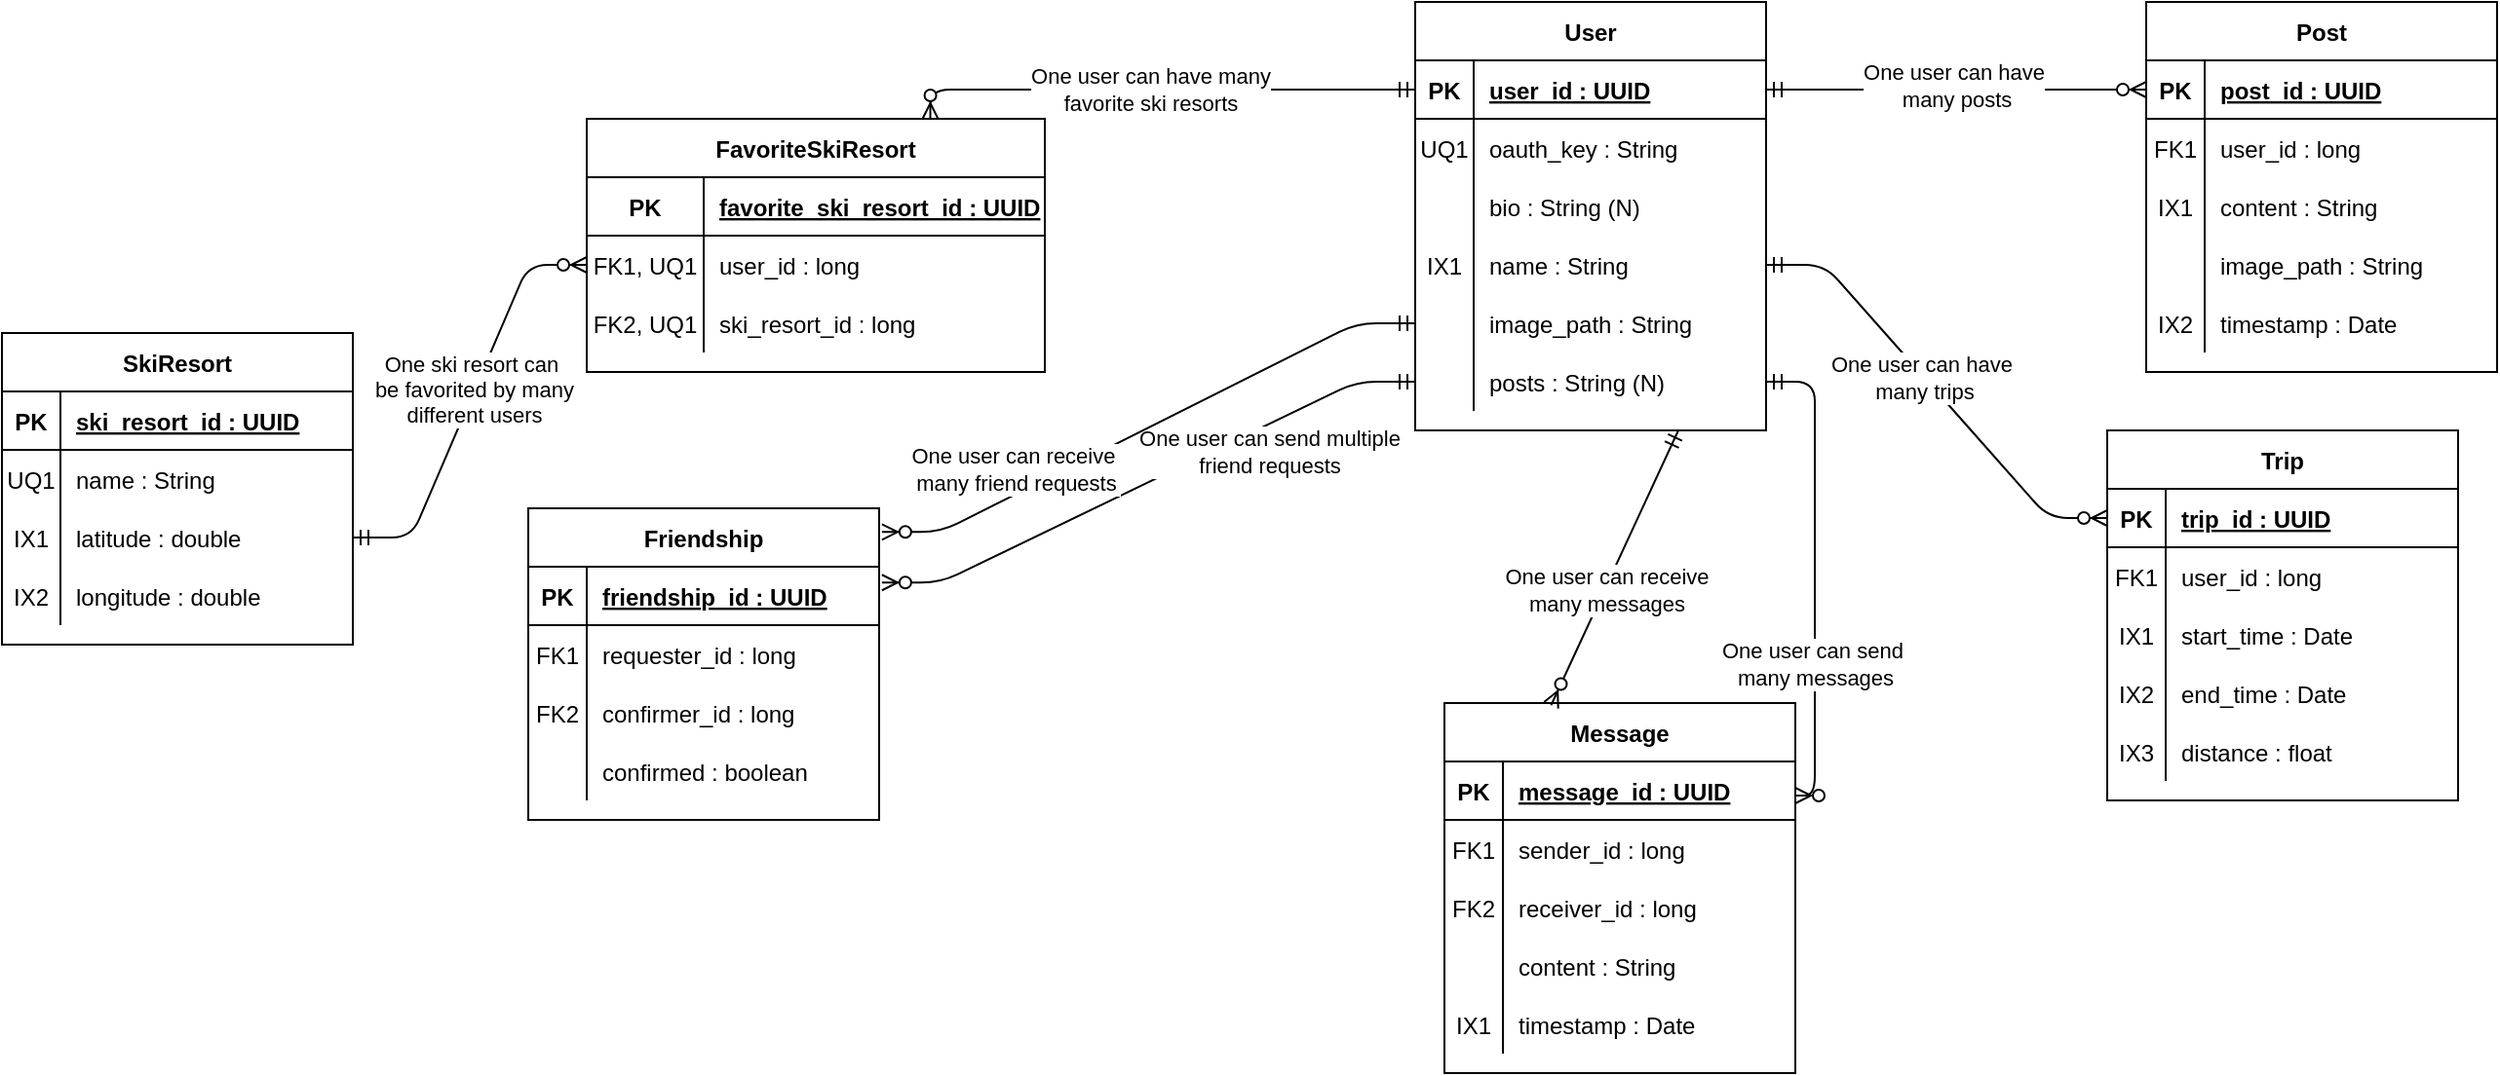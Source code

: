 <mxfile version="13.9.8" type="device"><diagram id="Pla2_hX-AQuBsee2a-CE" name="Page-1"><mxGraphModel dx="1888" dy="579" grid="1" gridSize="10" guides="1" tooltips="1" connect="1" arrows="1" fold="1" page="1" pageScale="1" pageWidth="850" pageHeight="1100" math="0" shadow="0"><root><mxCell id="0"/><mxCell id="1" parent="0"/><mxCell id="O7ZYXcbCw2IDSmmn9vWU-1" value="Post" style="shape=table;startSize=30;container=1;collapsible=1;childLayout=tableLayout;fixedRows=1;rowLines=0;fontStyle=1;align=center;resizeLast=1;" parent="1" vertex="1"><mxGeometry x="620" y="70" width="180" height="190" as="geometry"/></mxCell><mxCell id="O7ZYXcbCw2IDSmmn9vWU-2" value="" style="shape=partialRectangle;collapsible=0;dropTarget=0;pointerEvents=0;fillColor=none;top=0;left=0;bottom=1;right=0;points=[[0,0.5],[1,0.5]];portConstraint=eastwest;" parent="O7ZYXcbCw2IDSmmn9vWU-1" vertex="1"><mxGeometry y="30" width="180" height="30" as="geometry"/></mxCell><mxCell id="O7ZYXcbCw2IDSmmn9vWU-3" value="PK" style="shape=partialRectangle;connectable=0;fillColor=none;top=0;left=0;bottom=0;right=0;fontStyle=1;overflow=hidden;" parent="O7ZYXcbCw2IDSmmn9vWU-2" vertex="1"><mxGeometry width="30" height="30" as="geometry"/></mxCell><mxCell id="O7ZYXcbCw2IDSmmn9vWU-4" value="post_id : UUID" style="shape=partialRectangle;connectable=0;fillColor=none;top=0;left=0;bottom=0;right=0;align=left;spacingLeft=6;fontStyle=5;overflow=hidden;" parent="O7ZYXcbCw2IDSmmn9vWU-2" vertex="1"><mxGeometry x="30" width="150" height="30" as="geometry"/></mxCell><mxCell id="O7ZYXcbCw2IDSmmn9vWU-5" value="" style="shape=partialRectangle;collapsible=0;dropTarget=0;pointerEvents=0;fillColor=none;top=0;left=0;bottom=0;right=0;points=[[0,0.5],[1,0.5]];portConstraint=eastwest;" parent="O7ZYXcbCw2IDSmmn9vWU-1" vertex="1"><mxGeometry y="60" width="180" height="30" as="geometry"/></mxCell><mxCell id="O7ZYXcbCw2IDSmmn9vWU-6" value="FK1" style="shape=partialRectangle;connectable=0;fillColor=none;top=0;left=0;bottom=0;right=0;editable=1;overflow=hidden;" parent="O7ZYXcbCw2IDSmmn9vWU-5" vertex="1"><mxGeometry width="30" height="30" as="geometry"/></mxCell><mxCell id="O7ZYXcbCw2IDSmmn9vWU-7" value="user_id : long" style="shape=partialRectangle;connectable=0;fillColor=none;top=0;left=0;bottom=0;right=0;align=left;spacingLeft=6;overflow=hidden;" parent="O7ZYXcbCw2IDSmmn9vWU-5" vertex="1"><mxGeometry x="30" width="150" height="30" as="geometry"/></mxCell><mxCell id="QWzIRzsHnDfoNcyICcfh-4" value="" style="shape=partialRectangle;collapsible=0;dropTarget=0;pointerEvents=0;fillColor=none;top=0;left=0;bottom=0;right=0;points=[[0,0.5],[1,0.5]];portConstraint=eastwest;" parent="O7ZYXcbCw2IDSmmn9vWU-1" vertex="1"><mxGeometry y="90" width="180" height="30" as="geometry"/></mxCell><mxCell id="QWzIRzsHnDfoNcyICcfh-5" value="IX1" style="shape=partialRectangle;connectable=0;fillColor=none;top=0;left=0;bottom=0;right=0;editable=1;overflow=hidden;" parent="QWzIRzsHnDfoNcyICcfh-4" vertex="1"><mxGeometry width="30" height="30" as="geometry"/></mxCell><mxCell id="QWzIRzsHnDfoNcyICcfh-6" value="content : String" style="shape=partialRectangle;connectable=0;fillColor=none;top=0;left=0;bottom=0;right=0;align=left;spacingLeft=6;overflow=hidden;" parent="QWzIRzsHnDfoNcyICcfh-4" vertex="1"><mxGeometry x="30" width="150" height="30" as="geometry"/></mxCell><mxCell id="O7ZYXcbCw2IDSmmn9vWU-8" value="" style="shape=partialRectangle;collapsible=0;dropTarget=0;pointerEvents=0;fillColor=none;top=0;left=0;bottom=0;right=0;points=[[0,0.5],[1,0.5]];portConstraint=eastwest;" parent="O7ZYXcbCw2IDSmmn9vWU-1" vertex="1"><mxGeometry y="120" width="180" height="30" as="geometry"/></mxCell><mxCell id="O7ZYXcbCw2IDSmmn9vWU-9" value="" style="shape=partialRectangle;connectable=0;fillColor=none;top=0;left=0;bottom=0;right=0;editable=1;overflow=hidden;" parent="O7ZYXcbCw2IDSmmn9vWU-8" vertex="1"><mxGeometry width="30" height="30" as="geometry"/></mxCell><mxCell id="O7ZYXcbCw2IDSmmn9vWU-10" value="image_path : String" style="shape=partialRectangle;connectable=0;fillColor=none;top=0;left=0;bottom=0;right=0;align=left;spacingLeft=6;overflow=hidden;" parent="O7ZYXcbCw2IDSmmn9vWU-8" vertex="1"><mxGeometry x="30" width="150" height="30" as="geometry"/></mxCell><mxCell id="O7ZYXcbCw2IDSmmn9vWU-72" value="" style="shape=partialRectangle;collapsible=0;dropTarget=0;pointerEvents=0;fillColor=none;top=0;left=0;bottom=0;right=0;points=[[0,0.5],[1,0.5]];portConstraint=eastwest;" parent="O7ZYXcbCw2IDSmmn9vWU-1" vertex="1"><mxGeometry y="150" width="180" height="30" as="geometry"/></mxCell><mxCell id="O7ZYXcbCw2IDSmmn9vWU-73" value="IX2" style="shape=partialRectangle;connectable=0;fillColor=none;top=0;left=0;bottom=0;right=0;editable=1;overflow=hidden;" parent="O7ZYXcbCw2IDSmmn9vWU-72" vertex="1"><mxGeometry width="30" height="30" as="geometry"/></mxCell><mxCell id="O7ZYXcbCw2IDSmmn9vWU-74" value="timestamp : Date" style="shape=partialRectangle;connectable=0;fillColor=none;top=0;left=0;bottom=0;right=0;align=left;spacingLeft=6;overflow=hidden;" parent="O7ZYXcbCw2IDSmmn9vWU-72" vertex="1"><mxGeometry x="30" width="150" height="30" as="geometry"/></mxCell><mxCell id="O7ZYXcbCw2IDSmmn9vWU-60" value="" style="edgeStyle=orthogonalEdgeStyle;fontSize=12;html=1;endArrow=ERzeroToMany;startArrow=ERmandOne;exitX=1;exitY=0.5;exitDx=0;exitDy=0;entryX=1;entryY=0.25;entryDx=0;entryDy=0;" parent="1" source="O7ZYXcbCw2IDSmmn9vWU-28" target="O7ZYXcbCw2IDSmmn9vWU-31" edge="1"><mxGeometry width="100" height="100" relative="1" as="geometry"><mxPoint x="160" y="340" as="sourcePoint"/><mxPoint x="260" y="240" as="targetPoint"/></mxGeometry></mxCell><mxCell id="Xe80y7IbXO08vDFg77qG-9" value="One user can send&amp;nbsp;&lt;br&gt;many messages" style="edgeLabel;html=1;align=center;verticalAlign=middle;resizable=0;points=[];" parent="O7ZYXcbCw2IDSmmn9vWU-60" vertex="1" connectable="0"><mxGeometry x="0.369" relative="1" as="geometry"><mxPoint as="offset"/></mxGeometry></mxCell><mxCell id="O7ZYXcbCw2IDSmmn9vWU-65" value="" style="edgeStyle=entityRelationEdgeStyle;fontSize=12;html=1;endArrow=ERzeroToMany;startArrow=ERmandOne;exitX=1;exitY=0.5;exitDx=0;exitDy=0;entryX=0;entryY=0.5;entryDx=0;entryDy=0;endFill=1;" parent="1" source="O7ZYXcbCw2IDSmmn9vWU-15" target="O7ZYXcbCw2IDSmmn9vWU-2" edge="1"><mxGeometry width="100" height="100" relative="1" as="geometry"><mxPoint x="340" y="190" as="sourcePoint"/><mxPoint x="440" y="90" as="targetPoint"/></mxGeometry></mxCell><mxCell id="Xe80y7IbXO08vDFg77qG-2" value="One user can have&lt;br&gt;&amp;nbsp;many posts" style="edgeLabel;html=1;align=center;verticalAlign=middle;resizable=0;points=[];" parent="O7ZYXcbCw2IDSmmn9vWU-65" vertex="1" connectable="0"><mxGeometry x="-0.017" y="2" relative="1" as="geometry"><mxPoint as="offset"/></mxGeometry></mxCell><mxCell id="O7ZYXcbCw2IDSmmn9vWU-71" value="" style="edgeStyle=entityRelationEdgeStyle;fontSize=12;html=1;endArrow=ERzeroToMany;startArrow=ERmandOne;entryX=0;entryY=0.5;entryDx=0;entryDy=0;exitX=1;exitY=0.5;exitDx=0;exitDy=0;endFill=1;" parent="1" source="O7ZYXcbCw2IDSmmn9vWU-21" target="QWzIRzsHnDfoNcyICcfh-8" edge="1"><mxGeometry width="100" height="100" relative="1" as="geometry"><mxPoint x="320" y="230" as="sourcePoint"/><mxPoint x="500" y="425" as="targetPoint"/></mxGeometry></mxCell><mxCell id="Xe80y7IbXO08vDFg77qG-3" value="One user can have&amp;nbsp;&lt;br&gt;many trips" style="edgeLabel;html=1;align=center;verticalAlign=middle;resizable=0;points=[];" parent="O7ZYXcbCw2IDSmmn9vWU-71" vertex="1" connectable="0"><mxGeometry x="-0.082" relative="1" as="geometry"><mxPoint as="offset"/></mxGeometry></mxCell><mxCell id="QWzIRzsHnDfoNcyICcfh-60" value="" style="edgeStyle=entityRelationEdgeStyle;fontSize=12;html=1;endArrow=ERzeroToMany;startArrow=ERmandOne;entryX=0;entryY=0.5;entryDx=0;entryDy=0;exitX=1;exitY=0.5;exitDx=0;exitDy=0;endFill=1;" parent="1" source="QWzIRzsHnDfoNcyICcfh-54" target="QWzIRzsHnDfoNcyICcfh-65" edge="1"><mxGeometry width="100" height="100" relative="1" as="geometry"><mxPoint x="132.5" y="270" as="sourcePoint"/><mxPoint x="232.5" y="170" as="targetPoint"/></mxGeometry></mxCell><mxCell id="Xe80y7IbXO08vDFg77qG-8" value="One ski resort can&amp;nbsp;&lt;br&gt;be favorited by many&lt;br&gt;different users" style="edgeLabel;html=1;align=center;verticalAlign=middle;resizable=0;points=[];" parent="QWzIRzsHnDfoNcyICcfh-60" vertex="1" connectable="0"><mxGeometry x="0.061" y="1" relative="1" as="geometry"><mxPoint as="offset"/></mxGeometry></mxCell><mxCell id="QWzIRzsHnDfoNcyICcfh-61" value="FavoriteSkiResort" style="shape=table;startSize=30;container=1;collapsible=1;childLayout=tableLayout;fixedRows=1;rowLines=0;fontStyle=1;align=center;resizeLast=1;" parent="1" vertex="1"><mxGeometry x="-180" y="130" width="235" height="130" as="geometry"/></mxCell><mxCell id="QWzIRzsHnDfoNcyICcfh-62" value="" style="shape=partialRectangle;collapsible=0;dropTarget=0;pointerEvents=0;fillColor=none;top=0;left=0;bottom=1;right=0;points=[[0,0.5],[1,0.5]];portConstraint=eastwest;" parent="QWzIRzsHnDfoNcyICcfh-61" vertex="1"><mxGeometry y="30" width="235" height="30" as="geometry"/></mxCell><mxCell id="QWzIRzsHnDfoNcyICcfh-63" value="PK" style="shape=partialRectangle;connectable=0;fillColor=none;top=0;left=0;bottom=0;right=0;fontStyle=1;overflow=hidden;" parent="QWzIRzsHnDfoNcyICcfh-62" vertex="1"><mxGeometry width="60" height="30" as="geometry"/></mxCell><mxCell id="QWzIRzsHnDfoNcyICcfh-64" value="favorite_ski_resort_id : UUID" style="shape=partialRectangle;connectable=0;fillColor=none;top=0;left=0;bottom=0;right=0;align=left;spacingLeft=6;fontStyle=5;overflow=hidden;" parent="QWzIRzsHnDfoNcyICcfh-62" vertex="1"><mxGeometry x="60" width="175" height="30" as="geometry"/></mxCell><mxCell id="QWzIRzsHnDfoNcyICcfh-65" value="" style="shape=partialRectangle;collapsible=0;dropTarget=0;pointerEvents=0;fillColor=none;top=0;left=0;bottom=0;right=0;points=[[0,0.5],[1,0.5]];portConstraint=eastwest;" parent="QWzIRzsHnDfoNcyICcfh-61" vertex="1"><mxGeometry y="60" width="235" height="30" as="geometry"/></mxCell><mxCell id="QWzIRzsHnDfoNcyICcfh-66" value="FK1, UQ1" style="shape=partialRectangle;connectable=0;fillColor=none;top=0;left=0;bottom=0;right=0;editable=1;overflow=hidden;" parent="QWzIRzsHnDfoNcyICcfh-65" vertex="1"><mxGeometry width="60" height="30" as="geometry"/></mxCell><mxCell id="QWzIRzsHnDfoNcyICcfh-67" value="user_id : long" style="shape=partialRectangle;connectable=0;fillColor=none;top=0;left=0;bottom=0;right=0;align=left;spacingLeft=6;overflow=hidden;" parent="QWzIRzsHnDfoNcyICcfh-65" vertex="1"><mxGeometry x="60" width="175" height="30" as="geometry"/></mxCell><mxCell id="QWzIRzsHnDfoNcyICcfh-68" value="" style="shape=partialRectangle;collapsible=0;dropTarget=0;pointerEvents=0;fillColor=none;top=0;left=0;bottom=0;right=0;points=[[0,0.5],[1,0.5]];portConstraint=eastwest;" parent="QWzIRzsHnDfoNcyICcfh-61" vertex="1"><mxGeometry y="90" width="235" height="30" as="geometry"/></mxCell><mxCell id="QWzIRzsHnDfoNcyICcfh-69" value="FK2, UQ1" style="shape=partialRectangle;connectable=0;fillColor=none;top=0;left=0;bottom=0;right=0;editable=1;overflow=hidden;" parent="QWzIRzsHnDfoNcyICcfh-68" vertex="1"><mxGeometry width="60" height="30" as="geometry"/></mxCell><mxCell id="QWzIRzsHnDfoNcyICcfh-70" value="ski_resort_id : long" style="shape=partialRectangle;connectable=0;fillColor=none;top=0;left=0;bottom=0;right=0;align=left;spacingLeft=6;overflow=hidden;" parent="QWzIRzsHnDfoNcyICcfh-68" vertex="1"><mxGeometry x="60" width="175" height="30" as="geometry"/></mxCell><mxCell id="QWzIRzsHnDfoNcyICcfh-47" value="SkiResort" style="shape=table;startSize=30;container=1;collapsible=1;childLayout=tableLayout;fixedRows=1;rowLines=0;fontStyle=1;align=center;resizeLast=1;" parent="1" vertex="1"><mxGeometry x="-480" y="240" width="180" height="160" as="geometry"/></mxCell><mxCell id="QWzIRzsHnDfoNcyICcfh-48" value="" style="shape=partialRectangle;collapsible=0;dropTarget=0;pointerEvents=0;fillColor=none;top=0;left=0;bottom=1;right=0;points=[[0,0.5],[1,0.5]];portConstraint=eastwest;" parent="QWzIRzsHnDfoNcyICcfh-47" vertex="1"><mxGeometry y="30" width="180" height="30" as="geometry"/></mxCell><mxCell id="QWzIRzsHnDfoNcyICcfh-49" value="PK" style="shape=partialRectangle;connectable=0;fillColor=none;top=0;left=0;bottom=0;right=0;fontStyle=1;overflow=hidden;" parent="QWzIRzsHnDfoNcyICcfh-48" vertex="1"><mxGeometry width="30" height="30" as="geometry"/></mxCell><mxCell id="QWzIRzsHnDfoNcyICcfh-50" value="ski_resort_id : UUID" style="shape=partialRectangle;connectable=0;fillColor=none;top=0;left=0;bottom=0;right=0;align=left;spacingLeft=6;fontStyle=5;overflow=hidden;" parent="QWzIRzsHnDfoNcyICcfh-48" vertex="1"><mxGeometry x="30" width="150" height="30" as="geometry"/></mxCell><mxCell id="QWzIRzsHnDfoNcyICcfh-51" value="" style="shape=partialRectangle;collapsible=0;dropTarget=0;pointerEvents=0;fillColor=none;top=0;left=0;bottom=0;right=0;points=[[0,0.5],[1,0.5]];portConstraint=eastwest;" parent="QWzIRzsHnDfoNcyICcfh-47" vertex="1"><mxGeometry y="60" width="180" height="30" as="geometry"/></mxCell><mxCell id="QWzIRzsHnDfoNcyICcfh-52" value="UQ1" style="shape=partialRectangle;connectable=0;fillColor=none;top=0;left=0;bottom=0;right=0;editable=1;overflow=hidden;" parent="QWzIRzsHnDfoNcyICcfh-51" vertex="1"><mxGeometry width="30" height="30" as="geometry"/></mxCell><mxCell id="QWzIRzsHnDfoNcyICcfh-53" value="name : String" style="shape=partialRectangle;connectable=0;fillColor=none;top=0;left=0;bottom=0;right=0;align=left;spacingLeft=6;overflow=hidden;" parent="QWzIRzsHnDfoNcyICcfh-51" vertex="1"><mxGeometry x="30" width="150" height="30" as="geometry"/></mxCell><mxCell id="QWzIRzsHnDfoNcyICcfh-54" value="" style="shape=partialRectangle;collapsible=0;dropTarget=0;pointerEvents=0;fillColor=none;top=0;left=0;bottom=0;right=0;points=[[0,0.5],[1,0.5]];portConstraint=eastwest;" parent="QWzIRzsHnDfoNcyICcfh-47" vertex="1"><mxGeometry y="90" width="180" height="30" as="geometry"/></mxCell><mxCell id="QWzIRzsHnDfoNcyICcfh-55" value="IX1" style="shape=partialRectangle;connectable=0;fillColor=none;top=0;left=0;bottom=0;right=0;editable=1;overflow=hidden;" parent="QWzIRzsHnDfoNcyICcfh-54" vertex="1"><mxGeometry width="30" height="30" as="geometry"/></mxCell><mxCell id="QWzIRzsHnDfoNcyICcfh-56" value="latitude : double" style="shape=partialRectangle;connectable=0;fillColor=none;top=0;left=0;bottom=0;right=0;align=left;spacingLeft=6;overflow=hidden;" parent="QWzIRzsHnDfoNcyICcfh-54" vertex="1"><mxGeometry x="30" width="150" height="30" as="geometry"/></mxCell><mxCell id="QWzIRzsHnDfoNcyICcfh-57" value="" style="shape=partialRectangle;collapsible=0;dropTarget=0;pointerEvents=0;fillColor=none;top=0;left=0;bottom=0;right=0;points=[[0,0.5],[1,0.5]];portConstraint=eastwest;" parent="QWzIRzsHnDfoNcyICcfh-47" vertex="1"><mxGeometry y="120" width="180" height="30" as="geometry"/></mxCell><mxCell id="QWzIRzsHnDfoNcyICcfh-58" value="IX2" style="shape=partialRectangle;connectable=0;fillColor=none;top=0;left=0;bottom=0;right=0;editable=1;overflow=hidden;" parent="QWzIRzsHnDfoNcyICcfh-57" vertex="1"><mxGeometry width="30" height="30" as="geometry"/></mxCell><mxCell id="QWzIRzsHnDfoNcyICcfh-59" value="longitude : double" style="shape=partialRectangle;connectable=0;fillColor=none;top=0;left=0;bottom=0;right=0;align=left;spacingLeft=6;overflow=hidden;" parent="QWzIRzsHnDfoNcyICcfh-57" vertex="1"><mxGeometry x="30" width="150" height="30" as="geometry"/></mxCell><mxCell id="QWzIRzsHnDfoNcyICcfh-71" value="" style="fontSize=12;html=1;endArrow=ERzeroToMany;startArrow=ERmandOne;exitX=0;exitY=0.5;exitDx=0;exitDy=0;entryX=0.75;entryY=0;entryDx=0;entryDy=0;endFill=1;edgeStyle=orthogonalEdgeStyle;" parent="1" source="O7ZYXcbCw2IDSmmn9vWU-15" target="QWzIRzsHnDfoNcyICcfh-61" edge="1"><mxGeometry width="100" height="100" relative="1" as="geometry"><mxPoint x="160" y="105" as="sourcePoint"/><mxPoint x="160" y="200" as="targetPoint"/></mxGeometry></mxCell><mxCell id="Xe80y7IbXO08vDFg77qG-1" value="One user can have many &lt;br&gt;favorite ski resorts" style="edgeLabel;html=1;align=center;verticalAlign=middle;resizable=0;points=[];" parent="QWzIRzsHnDfoNcyICcfh-71" vertex="1" connectable="0"><mxGeometry x="0.037" relative="1" as="geometry"><mxPoint as="offset"/></mxGeometry></mxCell><mxCell id="QWzIRzsHnDfoNcyICcfh-7" value="Trip" style="shape=table;startSize=30;container=1;collapsible=1;childLayout=tableLayout;fixedRows=1;rowLines=0;fontStyle=1;align=center;resizeLast=1;" parent="1" vertex="1"><mxGeometry x="600" y="290" width="180" height="190" as="geometry"/></mxCell><mxCell id="QWzIRzsHnDfoNcyICcfh-8" value="" style="shape=partialRectangle;collapsible=0;dropTarget=0;pointerEvents=0;fillColor=none;top=0;left=0;bottom=1;right=0;points=[[0,0.5],[1,0.5]];portConstraint=eastwest;" parent="QWzIRzsHnDfoNcyICcfh-7" vertex="1"><mxGeometry y="30" width="180" height="30" as="geometry"/></mxCell><mxCell id="QWzIRzsHnDfoNcyICcfh-9" value="PK" style="shape=partialRectangle;connectable=0;fillColor=none;top=0;left=0;bottom=0;right=0;fontStyle=1;overflow=hidden;" parent="QWzIRzsHnDfoNcyICcfh-8" vertex="1"><mxGeometry width="30" height="30" as="geometry"/></mxCell><mxCell id="QWzIRzsHnDfoNcyICcfh-10" value="trip_id : UUID" style="shape=partialRectangle;connectable=0;fillColor=none;top=0;left=0;bottom=0;right=0;align=left;spacingLeft=6;fontStyle=5;overflow=hidden;" parent="QWzIRzsHnDfoNcyICcfh-8" vertex="1"><mxGeometry x="30" width="150" height="30" as="geometry"/></mxCell><mxCell id="QWzIRzsHnDfoNcyICcfh-11" value="" style="shape=partialRectangle;collapsible=0;dropTarget=0;pointerEvents=0;fillColor=none;top=0;left=0;bottom=0;right=0;points=[[0,0.5],[1,0.5]];portConstraint=eastwest;" parent="QWzIRzsHnDfoNcyICcfh-7" vertex="1"><mxGeometry y="60" width="180" height="30" as="geometry"/></mxCell><mxCell id="QWzIRzsHnDfoNcyICcfh-12" value="FK1" style="shape=partialRectangle;connectable=0;fillColor=none;top=0;left=0;bottom=0;right=0;editable=1;overflow=hidden;" parent="QWzIRzsHnDfoNcyICcfh-11" vertex="1"><mxGeometry width="30" height="30" as="geometry"/></mxCell><mxCell id="QWzIRzsHnDfoNcyICcfh-13" value="user_id : long" style="shape=partialRectangle;connectable=0;fillColor=none;top=0;left=0;bottom=0;right=0;align=left;spacingLeft=6;overflow=hidden;" parent="QWzIRzsHnDfoNcyICcfh-11" vertex="1"><mxGeometry x="30" width="150" height="30" as="geometry"/></mxCell><mxCell id="QWzIRzsHnDfoNcyICcfh-14" value="" style="shape=partialRectangle;collapsible=0;dropTarget=0;pointerEvents=0;fillColor=none;top=0;left=0;bottom=0;right=0;points=[[0,0.5],[1,0.5]];portConstraint=eastwest;" parent="QWzIRzsHnDfoNcyICcfh-7" vertex="1"><mxGeometry y="90" width="180" height="30" as="geometry"/></mxCell><mxCell id="QWzIRzsHnDfoNcyICcfh-15" value="IX1" style="shape=partialRectangle;connectable=0;fillColor=none;top=0;left=0;bottom=0;right=0;editable=1;overflow=hidden;" parent="QWzIRzsHnDfoNcyICcfh-14" vertex="1"><mxGeometry width="30" height="30" as="geometry"/></mxCell><mxCell id="QWzIRzsHnDfoNcyICcfh-16" value="start_time : Date" style="shape=partialRectangle;connectable=0;fillColor=none;top=0;left=0;bottom=0;right=0;align=left;spacingLeft=6;overflow=hidden;" parent="QWzIRzsHnDfoNcyICcfh-14" vertex="1"><mxGeometry x="30" width="150" height="30" as="geometry"/></mxCell><mxCell id="QWzIRzsHnDfoNcyICcfh-17" value="" style="shape=partialRectangle;collapsible=0;dropTarget=0;pointerEvents=0;fillColor=none;top=0;left=0;bottom=0;right=0;points=[[0,0.5],[1,0.5]];portConstraint=eastwest;" parent="QWzIRzsHnDfoNcyICcfh-7" vertex="1"><mxGeometry y="120" width="180" height="30" as="geometry"/></mxCell><mxCell id="QWzIRzsHnDfoNcyICcfh-18" value="IX2" style="shape=partialRectangle;connectable=0;fillColor=none;top=0;left=0;bottom=0;right=0;editable=1;overflow=hidden;" parent="QWzIRzsHnDfoNcyICcfh-17" vertex="1"><mxGeometry width="30" height="30" as="geometry"/></mxCell><mxCell id="QWzIRzsHnDfoNcyICcfh-19" value="end_time : Date" style="shape=partialRectangle;connectable=0;fillColor=none;top=0;left=0;bottom=0;right=0;align=left;spacingLeft=6;overflow=hidden;" parent="QWzIRzsHnDfoNcyICcfh-17" vertex="1"><mxGeometry x="30" width="150" height="30" as="geometry"/></mxCell><mxCell id="QWzIRzsHnDfoNcyICcfh-20" value="" style="shape=partialRectangle;collapsible=0;dropTarget=0;pointerEvents=0;fillColor=none;top=0;left=0;bottom=0;right=0;points=[[0,0.5],[1,0.5]];portConstraint=eastwest;" parent="QWzIRzsHnDfoNcyICcfh-7" vertex="1"><mxGeometry y="150" width="180" height="30" as="geometry"/></mxCell><mxCell id="QWzIRzsHnDfoNcyICcfh-21" value="IX3" style="shape=partialRectangle;connectable=0;fillColor=none;top=0;left=0;bottom=0;right=0;editable=1;overflow=hidden;" parent="QWzIRzsHnDfoNcyICcfh-20" vertex="1"><mxGeometry width="30" height="30" as="geometry"/></mxCell><mxCell id="QWzIRzsHnDfoNcyICcfh-22" value="distance : float" style="shape=partialRectangle;connectable=0;fillColor=none;top=0;left=0;bottom=0;right=0;align=left;spacingLeft=6;overflow=hidden;" parent="QWzIRzsHnDfoNcyICcfh-20" vertex="1"><mxGeometry x="30" width="150" height="30" as="geometry"/></mxCell><mxCell id="O7ZYXcbCw2IDSmmn9vWU-31" value="Message" style="shape=table;startSize=30;container=1;collapsible=1;childLayout=tableLayout;fixedRows=1;rowLines=0;fontStyle=1;align=center;resizeLast=1;" parent="1" vertex="1"><mxGeometry x="260" y="430" width="180" height="190" as="geometry"/></mxCell><mxCell id="O7ZYXcbCw2IDSmmn9vWU-32" value="" style="shape=partialRectangle;collapsible=0;dropTarget=0;pointerEvents=0;fillColor=none;top=0;left=0;bottom=1;right=0;points=[[0,0.5],[1,0.5]];portConstraint=eastwest;" parent="O7ZYXcbCw2IDSmmn9vWU-31" vertex="1"><mxGeometry y="30" width="180" height="30" as="geometry"/></mxCell><mxCell id="O7ZYXcbCw2IDSmmn9vWU-33" value="PK" style="shape=partialRectangle;connectable=0;fillColor=none;top=0;left=0;bottom=0;right=0;fontStyle=1;overflow=hidden;" parent="O7ZYXcbCw2IDSmmn9vWU-32" vertex="1"><mxGeometry width="30" height="30" as="geometry"/></mxCell><mxCell id="O7ZYXcbCw2IDSmmn9vWU-34" value="message_id : UUID" style="shape=partialRectangle;connectable=0;fillColor=none;top=0;left=0;bottom=0;right=0;align=left;spacingLeft=6;fontStyle=5;overflow=hidden;" parent="O7ZYXcbCw2IDSmmn9vWU-32" vertex="1"><mxGeometry x="30" width="150" height="30" as="geometry"/></mxCell><mxCell id="O7ZYXcbCw2IDSmmn9vWU-35" value="" style="shape=partialRectangle;collapsible=0;dropTarget=0;pointerEvents=0;fillColor=none;top=0;left=0;bottom=0;right=0;points=[[0,0.5],[1,0.5]];portConstraint=eastwest;" parent="O7ZYXcbCw2IDSmmn9vWU-31" vertex="1"><mxGeometry y="60" width="180" height="30" as="geometry"/></mxCell><mxCell id="O7ZYXcbCw2IDSmmn9vWU-36" value="FK1" style="shape=partialRectangle;connectable=0;fillColor=none;top=0;left=0;bottom=0;right=0;editable=1;overflow=hidden;" parent="O7ZYXcbCw2IDSmmn9vWU-35" vertex="1"><mxGeometry width="30" height="30" as="geometry"/></mxCell><mxCell id="O7ZYXcbCw2IDSmmn9vWU-37" value="sender_id : long" style="shape=partialRectangle;connectable=0;fillColor=none;top=0;left=0;bottom=0;right=0;align=left;spacingLeft=6;overflow=hidden;" parent="O7ZYXcbCw2IDSmmn9vWU-35" vertex="1"><mxGeometry x="30" width="150" height="30" as="geometry"/></mxCell><mxCell id="QWzIRzsHnDfoNcyICcfh-90" value="" style="shape=partialRectangle;collapsible=0;dropTarget=0;pointerEvents=0;fillColor=none;top=0;left=0;bottom=0;right=0;points=[[0,0.5],[1,0.5]];portConstraint=eastwest;" parent="O7ZYXcbCw2IDSmmn9vWU-31" vertex="1"><mxGeometry y="90" width="180" height="30" as="geometry"/></mxCell><mxCell id="QWzIRzsHnDfoNcyICcfh-91" value="FK2" style="shape=partialRectangle;connectable=0;fillColor=none;top=0;left=0;bottom=0;right=0;editable=1;overflow=hidden;" parent="QWzIRzsHnDfoNcyICcfh-90" vertex="1"><mxGeometry width="30" height="30" as="geometry"/></mxCell><mxCell id="QWzIRzsHnDfoNcyICcfh-92" value="receiver_id : long" style="shape=partialRectangle;connectable=0;fillColor=none;top=0;left=0;bottom=0;right=0;align=left;spacingLeft=6;overflow=hidden;" parent="QWzIRzsHnDfoNcyICcfh-90" vertex="1"><mxGeometry x="30" width="150" height="30" as="geometry"/></mxCell><mxCell id="O7ZYXcbCw2IDSmmn9vWU-38" value="" style="shape=partialRectangle;collapsible=0;dropTarget=0;pointerEvents=0;fillColor=none;top=0;left=0;bottom=0;right=0;points=[[0,0.5],[1,0.5]];portConstraint=eastwest;" parent="O7ZYXcbCw2IDSmmn9vWU-31" vertex="1"><mxGeometry y="120" width="180" height="30" as="geometry"/></mxCell><mxCell id="O7ZYXcbCw2IDSmmn9vWU-39" value="" style="shape=partialRectangle;connectable=0;fillColor=none;top=0;left=0;bottom=0;right=0;editable=1;overflow=hidden;" parent="O7ZYXcbCw2IDSmmn9vWU-38" vertex="1"><mxGeometry width="30" height="30" as="geometry"/></mxCell><mxCell id="O7ZYXcbCw2IDSmmn9vWU-40" value="content : String" style="shape=partialRectangle;connectable=0;fillColor=none;top=0;left=0;bottom=0;right=0;align=left;spacingLeft=6;overflow=hidden;" parent="O7ZYXcbCw2IDSmmn9vWU-38" vertex="1"><mxGeometry x="30" width="150" height="30" as="geometry"/></mxCell><mxCell id="O7ZYXcbCw2IDSmmn9vWU-41" value="" style="shape=partialRectangle;collapsible=0;dropTarget=0;pointerEvents=0;fillColor=none;top=0;left=0;bottom=0;right=0;points=[[0,0.5],[1,0.5]];portConstraint=eastwest;" parent="O7ZYXcbCw2IDSmmn9vWU-31" vertex="1"><mxGeometry y="150" width="180" height="30" as="geometry"/></mxCell><mxCell id="O7ZYXcbCw2IDSmmn9vWU-42" value="IX1" style="shape=partialRectangle;connectable=0;fillColor=none;top=0;left=0;bottom=0;right=0;editable=1;overflow=hidden;" parent="O7ZYXcbCw2IDSmmn9vWU-41" vertex="1"><mxGeometry width="30" height="30" as="geometry"/></mxCell><mxCell id="O7ZYXcbCw2IDSmmn9vWU-43" value="timestamp : Date" style="shape=partialRectangle;connectable=0;fillColor=none;top=0;left=0;bottom=0;right=0;align=left;spacingLeft=6;overflow=hidden;" parent="O7ZYXcbCw2IDSmmn9vWU-41" vertex="1"><mxGeometry x="30" width="150" height="30" as="geometry"/></mxCell><mxCell id="QWzIRzsHnDfoNcyICcfh-72" value="Friendship" style="shape=table;startSize=30;container=1;collapsible=1;childLayout=tableLayout;fixedRows=1;rowLines=0;fontStyle=1;align=center;resizeLast=1;" parent="1" vertex="1"><mxGeometry x="-210" y="330" width="180" height="160" as="geometry"/></mxCell><mxCell id="QWzIRzsHnDfoNcyICcfh-73" value="" style="shape=partialRectangle;collapsible=0;dropTarget=0;pointerEvents=0;fillColor=none;top=0;left=0;bottom=1;right=0;points=[[0,0.5],[1,0.5]];portConstraint=eastwest;" parent="QWzIRzsHnDfoNcyICcfh-72" vertex="1"><mxGeometry y="30" width="180" height="30" as="geometry"/></mxCell><mxCell id="QWzIRzsHnDfoNcyICcfh-74" value="PK" style="shape=partialRectangle;connectable=0;fillColor=none;top=0;left=0;bottom=0;right=0;fontStyle=1;overflow=hidden;" parent="QWzIRzsHnDfoNcyICcfh-73" vertex="1"><mxGeometry width="30" height="30" as="geometry"/></mxCell><mxCell id="QWzIRzsHnDfoNcyICcfh-75" value="friendship_id : UUID" style="shape=partialRectangle;connectable=0;fillColor=none;top=0;left=0;bottom=0;right=0;align=left;spacingLeft=6;fontStyle=5;overflow=hidden;" parent="QWzIRzsHnDfoNcyICcfh-73" vertex="1"><mxGeometry x="30" width="150" height="30" as="geometry"/></mxCell><mxCell id="QWzIRzsHnDfoNcyICcfh-76" value="" style="shape=partialRectangle;collapsible=0;dropTarget=0;pointerEvents=0;fillColor=none;top=0;left=0;bottom=0;right=0;points=[[0,0.5],[1,0.5]];portConstraint=eastwest;" parent="QWzIRzsHnDfoNcyICcfh-72" vertex="1"><mxGeometry y="60" width="180" height="30" as="geometry"/></mxCell><mxCell id="QWzIRzsHnDfoNcyICcfh-77" value="FK1" style="shape=partialRectangle;connectable=0;fillColor=none;top=0;left=0;bottom=0;right=0;editable=1;overflow=hidden;" parent="QWzIRzsHnDfoNcyICcfh-76" vertex="1"><mxGeometry width="30" height="30" as="geometry"/></mxCell><mxCell id="QWzIRzsHnDfoNcyICcfh-78" value="requester_id : long" style="shape=partialRectangle;connectable=0;fillColor=none;top=0;left=0;bottom=0;right=0;align=left;spacingLeft=6;overflow=hidden;" parent="QWzIRzsHnDfoNcyICcfh-76" vertex="1"><mxGeometry x="30" width="150" height="30" as="geometry"/></mxCell><mxCell id="QWzIRzsHnDfoNcyICcfh-79" value="" style="shape=partialRectangle;collapsible=0;dropTarget=0;pointerEvents=0;fillColor=none;top=0;left=0;bottom=0;right=0;points=[[0,0.5],[1,0.5]];portConstraint=eastwest;" parent="QWzIRzsHnDfoNcyICcfh-72" vertex="1"><mxGeometry y="90" width="180" height="30" as="geometry"/></mxCell><mxCell id="QWzIRzsHnDfoNcyICcfh-80" value="FK2" style="shape=partialRectangle;connectable=0;fillColor=none;top=0;left=0;bottom=0;right=0;editable=1;overflow=hidden;" parent="QWzIRzsHnDfoNcyICcfh-79" vertex="1"><mxGeometry width="30" height="30" as="geometry"/></mxCell><mxCell id="QWzIRzsHnDfoNcyICcfh-81" value="confirmer_id : long" style="shape=partialRectangle;connectable=0;fillColor=none;top=0;left=0;bottom=0;right=0;align=left;spacingLeft=6;overflow=hidden;" parent="QWzIRzsHnDfoNcyICcfh-79" vertex="1"><mxGeometry x="30" width="150" height="30" as="geometry"/></mxCell><mxCell id="QWzIRzsHnDfoNcyICcfh-86" value="" style="shape=partialRectangle;collapsible=0;dropTarget=0;pointerEvents=0;fillColor=none;top=0;left=0;bottom=0;right=0;points=[[0,0.5],[1,0.5]];portConstraint=eastwest;" parent="QWzIRzsHnDfoNcyICcfh-72" vertex="1"><mxGeometry y="120" width="180" height="30" as="geometry"/></mxCell><mxCell id="QWzIRzsHnDfoNcyICcfh-87" value="" style="shape=partialRectangle;connectable=0;fillColor=none;top=0;left=0;bottom=0;right=0;editable=1;overflow=hidden;" parent="QWzIRzsHnDfoNcyICcfh-86" vertex="1"><mxGeometry width="30" height="30" as="geometry"/></mxCell><mxCell id="QWzIRzsHnDfoNcyICcfh-88" value="confirmed : boolean" style="shape=partialRectangle;connectable=0;fillColor=none;top=0;left=0;bottom=0;right=0;align=left;spacingLeft=6;overflow=hidden;" parent="QWzIRzsHnDfoNcyICcfh-86" vertex="1"><mxGeometry x="30" width="150" height="30" as="geometry"/></mxCell><mxCell id="QWzIRzsHnDfoNcyICcfh-85" value="" style="edgeStyle=entityRelationEdgeStyle;fontSize=12;html=1;endArrow=ERmandOne;startArrow=ERzeroToMany;entryX=0;entryY=0.5;entryDx=0;entryDy=0;startFill=1;exitX=1.008;exitY=0.271;exitDx=0;exitDy=0;exitPerimeter=0;" parent="1" source="QWzIRzsHnDfoNcyICcfh-73" target="O7ZYXcbCw2IDSmmn9vWU-28" edge="1"><mxGeometry width="100" height="100" relative="1" as="geometry"><mxPoint x="-35" y="365" as="sourcePoint"/><mxPoint x="250" y="260" as="targetPoint"/></mxGeometry></mxCell><mxCell id="Xe80y7IbXO08vDFg77qG-7" value="One user can send multiple&lt;br&gt;friend requests" style="edgeLabel;html=1;align=center;verticalAlign=middle;resizable=0;points=[];" parent="QWzIRzsHnDfoNcyICcfh-85" vertex="1" connectable="0"><mxGeometry x="0.549" y="1" relative="1" as="geometry"><mxPoint x="-11.63" y="20" as="offset"/></mxGeometry></mxCell><mxCell id="QWzIRzsHnDfoNcyICcfh-89" value="" style="fontSize=12;html=1;endArrow=ERmandOne;startArrow=ERzeroToMany;entryX=0;entryY=0.5;entryDx=0;entryDy=0;startFill=1;edgeStyle=entityRelationEdgeStyle;exitX=1.008;exitY=0.076;exitDx=0;exitDy=0;exitPerimeter=0;" parent="1" source="QWzIRzsHnDfoNcyICcfh-72" target="O7ZYXcbCw2IDSmmn9vWU-24" edge="1"><mxGeometry width="100" height="100" relative="1" as="geometry"><mxPoint x="-31" y="340" as="sourcePoint"/><mxPoint x="235" y="260" as="targetPoint"/></mxGeometry></mxCell><mxCell id="Xe80y7IbXO08vDFg77qG-5" value="One user can receive&amp;nbsp;&lt;br&gt;many friend requests" style="edgeLabel;html=1;align=center;verticalAlign=middle;resizable=0;points=[];" parent="QWzIRzsHnDfoNcyICcfh-89" vertex="1" connectable="0"><mxGeometry x="-0.208" y="-1" relative="1" as="geometry"><mxPoint x="-41.28" y="6.78" as="offset"/></mxGeometry></mxCell><mxCell id="QWzIRzsHnDfoNcyICcfh-93" value="" style="fontSize=12;html=1;endArrow=ERzeroToMany;startArrow=ERmandOne;exitX=0.75;exitY=1;exitDx=0;exitDy=0;entryX=0.304;entryY=0.006;entryDx=0;entryDy=0;entryPerimeter=0;" parent="1" source="O7ZYXcbCw2IDSmmn9vWU-14" target="O7ZYXcbCw2IDSmmn9vWU-31" edge="1"><mxGeometry width="100" height="100" relative="1" as="geometry"><mxPoint x="435" y="295" as="sourcePoint"/><mxPoint x="435" y="392.5" as="targetPoint"/></mxGeometry></mxCell><mxCell id="Xe80y7IbXO08vDFg77qG-4" value="One user can receive&lt;br&gt;many messages" style="edgeLabel;html=1;align=center;verticalAlign=middle;resizable=0;points=[];" parent="QWzIRzsHnDfoNcyICcfh-93" vertex="1" connectable="0"><mxGeometry x="0.156" y="1" relative="1" as="geometry"><mxPoint as="offset"/></mxGeometry></mxCell><mxCell id="O7ZYXcbCw2IDSmmn9vWU-14" value="User" style="shape=table;startSize=30;container=1;collapsible=1;childLayout=tableLayout;fixedRows=1;rowLines=0;fontStyle=1;align=center;resizeLast=1;" parent="1" vertex="1"><mxGeometry x="245" y="70" width="180" height="220" as="geometry"/></mxCell><mxCell id="O7ZYXcbCw2IDSmmn9vWU-15" value="" style="shape=partialRectangle;collapsible=0;dropTarget=0;pointerEvents=0;fillColor=none;top=0;left=0;bottom=1;right=0;points=[[0,0.5],[1,0.5]];portConstraint=eastwest;" parent="O7ZYXcbCw2IDSmmn9vWU-14" vertex="1"><mxGeometry y="30" width="180" height="30" as="geometry"/></mxCell><mxCell id="O7ZYXcbCw2IDSmmn9vWU-16" value="PK" style="shape=partialRectangle;connectable=0;fillColor=none;top=0;left=0;bottom=0;right=0;fontStyle=1;overflow=hidden;" parent="O7ZYXcbCw2IDSmmn9vWU-15" vertex="1"><mxGeometry width="30" height="30" as="geometry"/></mxCell><mxCell id="O7ZYXcbCw2IDSmmn9vWU-17" value="user_id : UUID" style="shape=partialRectangle;connectable=0;fillColor=none;top=0;left=0;bottom=0;right=0;align=left;spacingLeft=6;fontStyle=5;overflow=hidden;" parent="O7ZYXcbCw2IDSmmn9vWU-15" vertex="1"><mxGeometry x="30" width="150" height="30" as="geometry"/></mxCell><mxCell id="O7ZYXcbCw2IDSmmn9vWU-18" value="" style="shape=partialRectangle;collapsible=0;dropTarget=0;pointerEvents=0;fillColor=none;top=0;left=0;bottom=0;right=0;points=[[0,0.5],[1,0.5]];portConstraint=eastwest;" parent="O7ZYXcbCw2IDSmmn9vWU-14" vertex="1"><mxGeometry y="60" width="180" height="30" as="geometry"/></mxCell><mxCell id="O7ZYXcbCw2IDSmmn9vWU-19" value="UQ1" style="shape=partialRectangle;connectable=0;fillColor=none;top=0;left=0;bottom=0;right=0;editable=1;overflow=hidden;" parent="O7ZYXcbCw2IDSmmn9vWU-18" vertex="1"><mxGeometry width="30" height="30" as="geometry"/></mxCell><mxCell id="O7ZYXcbCw2IDSmmn9vWU-20" value="oauth_key : String" style="shape=partialRectangle;connectable=0;fillColor=none;top=0;left=0;bottom=0;right=0;align=left;spacingLeft=6;overflow=hidden;" parent="O7ZYXcbCw2IDSmmn9vWU-18" vertex="1"><mxGeometry x="30" width="150" height="30" as="geometry"/></mxCell><mxCell id="QWzIRzsHnDfoNcyICcfh-1" value="" style="shape=partialRectangle;collapsible=0;dropTarget=0;pointerEvents=0;fillColor=none;top=0;left=0;bottom=0;right=0;points=[[0,0.5],[1,0.5]];portConstraint=eastwest;" parent="O7ZYXcbCw2IDSmmn9vWU-14" vertex="1"><mxGeometry y="90" width="180" height="30" as="geometry"/></mxCell><mxCell id="QWzIRzsHnDfoNcyICcfh-2" value="" style="shape=partialRectangle;connectable=0;fillColor=none;top=0;left=0;bottom=0;right=0;editable=1;overflow=hidden;" parent="QWzIRzsHnDfoNcyICcfh-1" vertex="1"><mxGeometry width="30" height="30" as="geometry"/></mxCell><mxCell id="QWzIRzsHnDfoNcyICcfh-3" value="bio : String (N)" style="shape=partialRectangle;connectable=0;fillColor=none;top=0;left=0;bottom=0;right=0;align=left;spacingLeft=6;overflow=hidden;" parent="QWzIRzsHnDfoNcyICcfh-1" vertex="1"><mxGeometry x="30" width="150" height="30" as="geometry"/></mxCell><mxCell id="O7ZYXcbCw2IDSmmn9vWU-21" value="" style="shape=partialRectangle;collapsible=0;dropTarget=0;pointerEvents=0;fillColor=none;top=0;left=0;bottom=0;right=0;points=[[0,0.5],[1,0.5]];portConstraint=eastwest;" parent="O7ZYXcbCw2IDSmmn9vWU-14" vertex="1"><mxGeometry y="120" width="180" height="30" as="geometry"/></mxCell><mxCell id="O7ZYXcbCw2IDSmmn9vWU-22" value="IX1" style="shape=partialRectangle;connectable=0;fillColor=none;top=0;left=0;bottom=0;right=0;editable=1;overflow=hidden;" parent="O7ZYXcbCw2IDSmmn9vWU-21" vertex="1"><mxGeometry width="30" height="30" as="geometry"/></mxCell><mxCell id="O7ZYXcbCw2IDSmmn9vWU-23" value="name : String" style="shape=partialRectangle;connectable=0;fillColor=none;top=0;left=0;bottom=0;right=0;align=left;spacingLeft=6;overflow=hidden;" parent="O7ZYXcbCw2IDSmmn9vWU-21" vertex="1"><mxGeometry x="30" width="150" height="30" as="geometry"/></mxCell><mxCell id="O7ZYXcbCw2IDSmmn9vWU-24" value="" style="shape=partialRectangle;collapsible=0;dropTarget=0;pointerEvents=0;fillColor=none;top=0;left=0;bottom=0;right=0;points=[[0,0.5],[1,0.5]];portConstraint=eastwest;" parent="O7ZYXcbCw2IDSmmn9vWU-14" vertex="1"><mxGeometry y="150" width="180" height="30" as="geometry"/></mxCell><mxCell id="O7ZYXcbCw2IDSmmn9vWU-25" value="" style="shape=partialRectangle;connectable=0;fillColor=none;top=0;left=0;bottom=0;right=0;editable=1;overflow=hidden;" parent="O7ZYXcbCw2IDSmmn9vWU-24" vertex="1"><mxGeometry width="30" height="30" as="geometry"/></mxCell><mxCell id="O7ZYXcbCw2IDSmmn9vWU-26" value="image_path : String" style="shape=partialRectangle;connectable=0;fillColor=none;top=0;left=0;bottom=0;right=0;align=left;spacingLeft=6;overflow=hidden;" parent="O7ZYXcbCw2IDSmmn9vWU-24" vertex="1"><mxGeometry x="30" width="150" height="30" as="geometry"/></mxCell><mxCell id="O7ZYXcbCw2IDSmmn9vWU-28" value="" style="shape=partialRectangle;collapsible=0;dropTarget=0;pointerEvents=0;fillColor=none;top=0;left=0;bottom=0;right=0;points=[[0,0.5],[1,0.5]];portConstraint=eastwest;" parent="O7ZYXcbCw2IDSmmn9vWU-14" vertex="1"><mxGeometry y="180" width="180" height="30" as="geometry"/></mxCell><mxCell id="O7ZYXcbCw2IDSmmn9vWU-29" value="" style="shape=partialRectangle;connectable=0;fillColor=none;top=0;left=0;bottom=0;right=0;editable=1;overflow=hidden;" parent="O7ZYXcbCw2IDSmmn9vWU-28" vertex="1"><mxGeometry width="30" height="30" as="geometry"/></mxCell><mxCell id="O7ZYXcbCw2IDSmmn9vWU-30" value="posts : String (N)" style="shape=partialRectangle;connectable=0;fillColor=none;top=0;left=0;bottom=0;right=0;align=left;spacingLeft=6;overflow=hidden;" parent="O7ZYXcbCw2IDSmmn9vWU-28" vertex="1"><mxGeometry x="30" width="150" height="30" as="geometry"/></mxCell></root></mxGraphModel></diagram></mxfile>